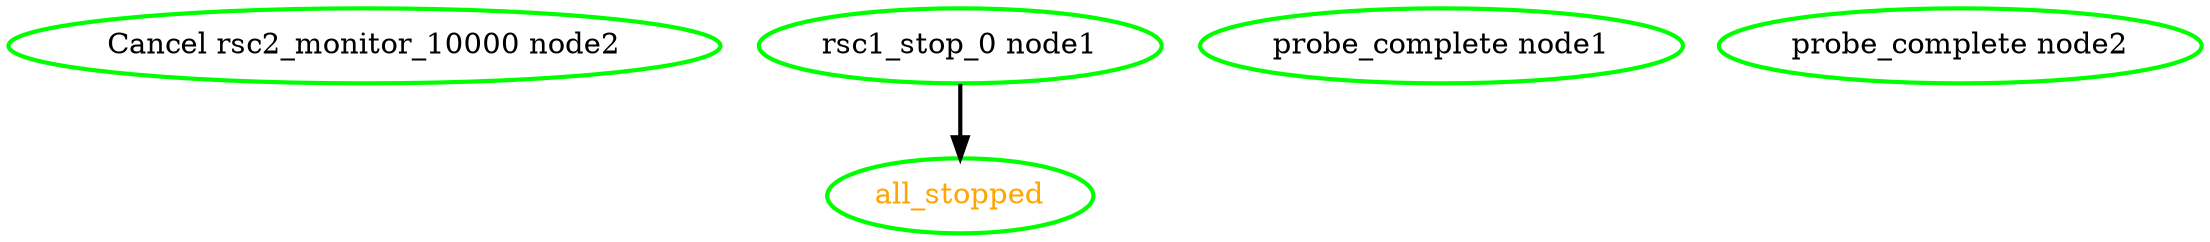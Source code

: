 digraph "g" {
"Cancel rsc2_monitor_10000 node2" [ style=bold color="green" fontcolor="black"]
"all_stopped" [ style=bold color="green" fontcolor="orange"]
"probe_complete node1" [ style=bold color="green" fontcolor="black"]
"probe_complete node2" [ style=bold color="green" fontcolor="black"]
"rsc1_stop_0 node1" -> "all_stopped" [ style = bold]
"rsc1_stop_0 node1" [ style=bold color="green" fontcolor="black"]
}
